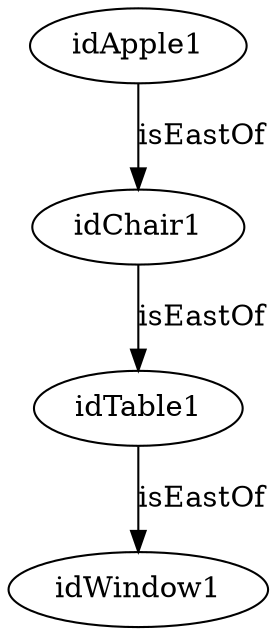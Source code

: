 digraph {
idApple1;
idChair1;
idTable1;
idWindow1;

idApple1 -> idChair1 [label=isEastOf];
idChair1 -> idTable1 [label=isEastOf];
idTable1 -> idWindow1 [label=isEastOf];
}